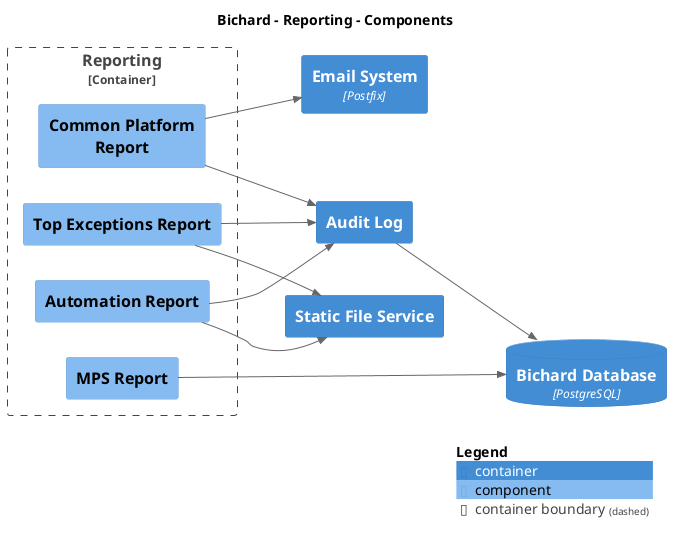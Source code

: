 @startuml
set separator none
title Bichard - Reporting - Components

left to right direction

!include <C4/C4>
!include <C4/C4_Context>
!include <C4/C4_Container>
!include <C4/C4_Component>

Container(Bichard.StaticFileService, "Static File Service", $techn="", $descr="", $tags="", $link="")
ContainerDb(Bichard.BichardDatabase, "Bichard Database", $techn="PostgreSQL", $descr="", $tags="", $link="")
Container(Bichard.EmailSystem, "Email System", $techn="Postfix", $descr="", $tags="", $link="")
Container(Bichard.AuditLog, "Audit Log", $techn="", $descr="", $tags="", $link="")

Container_Boundary("Bichard.Reporting_boundary", "Reporting", $tags="") {
  Component(Bichard.Reporting.AutomationReport, "Automation Report", $techn="", $descr="", $tags="", $link="")
  Component(Bichard.Reporting.CommonPlatformReport, "Common Platform Report", $techn="", $descr="", $tags="", $link="")
  Component(Bichard.Reporting.MPSReport, "MPS Report", $techn="", $descr="", $tags="", $link="")
  Component(Bichard.Reporting.TopExceptionsReport, "Top Exceptions Report", $techn="", $descr="", $tags="", $link="")
}

Rel_D(Bichard.AuditLog, Bichard.BichardDatabase, "", $techn="", $tags="", $link="")
Rel_D(Bichard.Reporting.AutomationReport, Bichard.AuditLog, "", $techn="", $tags="", $link="")
Rel_D(Bichard.Reporting.CommonPlatformReport, Bichard.AuditLog, "", $techn="", $tags="", $link="")
Rel_D(Bichard.Reporting.AutomationReport, Bichard.StaticFileService, "", $techn="", $tags="", $link="")
Rel_D(Bichard.Reporting.TopExceptionsReport, Bichard.StaticFileService, "", $techn="", $tags="", $link="")
Rel_D(Bichard.Reporting.CommonPlatformReport, Bichard.EmailSystem, "", $techn="", $tags="", $link="")
Rel_D(Bichard.Reporting.MPSReport, Bichard.BichardDatabase, "", $techn="", $tags="", $link="")
Rel_D(Bichard.Reporting.TopExceptionsReport, Bichard.AuditLog, "", $techn="", $tags="", $link="")

SHOW_LEGEND(true)
@enduml